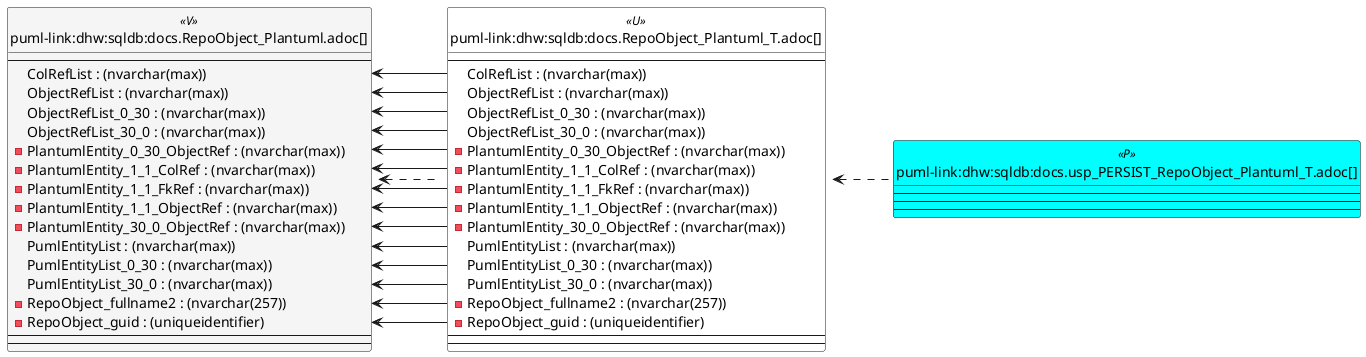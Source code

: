 @startuml
left to right direction
'top to bottom direction
hide circle
'avoide "." issues:
set namespaceSeparator none


skinparam class {
  BackgroundColor White
  BackgroundColor<<FN>> Yellow
  BackgroundColor<<FS>> Yellow
  BackgroundColor<<FT>> LightGray
  BackgroundColor<<IF>> Yellow
  BackgroundColor<<IS>> Yellow
  BackgroundColor<<P>> Aqua
  BackgroundColor<<PC>> Aqua
  BackgroundColor<<SN>> Yellow
  BackgroundColor<<SO>> SlateBlue
  BackgroundColor<<TF>> LightGray
  BackgroundColor<<TR>> Tomato
  BackgroundColor<<U>> White
  BackgroundColor<<V>> WhiteSmoke
  BackgroundColor<<X>> Aqua
  BackgroundColor<<external>> AliceBlue
}


entity "puml-link:dhw:sqldb:docs.RepoObject_Plantuml.adoc[]" as docs.RepoObject_Plantuml << V >> {
  --
  ColRefList : (nvarchar(max))
  ObjectRefList : (nvarchar(max))
  ObjectRefList_0_30 : (nvarchar(max))
  ObjectRefList_30_0 : (nvarchar(max))
  - PlantumlEntity_0_30_ObjectRef : (nvarchar(max))
  - PlantumlEntity_1_1_ColRef : (nvarchar(max))
  - PlantumlEntity_1_1_FkRef : (nvarchar(max))
  - PlantumlEntity_1_1_ObjectRef : (nvarchar(max))
  - PlantumlEntity_30_0_ObjectRef : (nvarchar(max))
  PumlEntityList : (nvarchar(max))
  PumlEntityList_0_30 : (nvarchar(max))
  PumlEntityList_30_0 : (nvarchar(max))
  - RepoObject_fullname2 : (nvarchar(257))
  - RepoObject_guid : (uniqueidentifier)
  --
  --
}

entity "puml-link:dhw:sqldb:docs.RepoObject_Plantuml_T.adoc[]" as docs.RepoObject_Plantuml_T << U >> {
  --
  ColRefList : (nvarchar(max))
  ObjectRefList : (nvarchar(max))
  ObjectRefList_0_30 : (nvarchar(max))
  ObjectRefList_30_0 : (nvarchar(max))
  - PlantumlEntity_0_30_ObjectRef : (nvarchar(max))
  - PlantumlEntity_1_1_ColRef : (nvarchar(max))
  - PlantumlEntity_1_1_FkRef : (nvarchar(max))
  - PlantumlEntity_1_1_ObjectRef : (nvarchar(max))
  - PlantumlEntity_30_0_ObjectRef : (nvarchar(max))
  PumlEntityList : (nvarchar(max))
  PumlEntityList_0_30 : (nvarchar(max))
  PumlEntityList_30_0 : (nvarchar(max))
  - RepoObject_fullname2 : (nvarchar(257))
  - RepoObject_guid : (uniqueidentifier)
  --
  --
}

entity "puml-link:dhw:sqldb:docs.usp_PERSIST_RepoObject_Plantuml_T.adoc[]" as docs.usp_PERSIST_RepoObject_Plantuml_T << P >> {
  --
  --
  --
}

docs.RepoObject_Plantuml <.. docs.RepoObject_Plantuml_T
docs.RepoObject_Plantuml_T <.. docs.usp_PERSIST_RepoObject_Plantuml_T
"docs.RepoObject_Plantuml::ColRefList" <-- "docs.RepoObject_Plantuml_T::ColRefList"
"docs.RepoObject_Plantuml::ObjectRefList" <-- "docs.RepoObject_Plantuml_T::ObjectRefList"
"docs.RepoObject_Plantuml::ObjectRefList_0_30" <-- "docs.RepoObject_Plantuml_T::ObjectRefList_0_30"
"docs.RepoObject_Plantuml::ObjectRefList_30_0" <-- "docs.RepoObject_Plantuml_T::ObjectRefList_30_0"
"docs.RepoObject_Plantuml::PlantumlEntity_0_30_ObjectRef" <-- "docs.RepoObject_Plantuml_T::PlantumlEntity_0_30_ObjectRef"
"docs.RepoObject_Plantuml::PlantumlEntity_1_1_ColRef" <-- "docs.RepoObject_Plantuml_T::PlantumlEntity_1_1_ColRef"
"docs.RepoObject_Plantuml::PlantumlEntity_1_1_FkRef" <-- "docs.RepoObject_Plantuml_T::PlantumlEntity_1_1_FkRef"
"docs.RepoObject_Plantuml::PlantumlEntity_1_1_ObjectRef" <-- "docs.RepoObject_Plantuml_T::PlantumlEntity_1_1_ObjectRef"
"docs.RepoObject_Plantuml::PlantumlEntity_30_0_ObjectRef" <-- "docs.RepoObject_Plantuml_T::PlantumlEntity_30_0_ObjectRef"
"docs.RepoObject_Plantuml::PumlEntityList" <-- "docs.RepoObject_Plantuml_T::PumlEntityList"
"docs.RepoObject_Plantuml::PumlEntityList_0_30" <-- "docs.RepoObject_Plantuml_T::PumlEntityList_0_30"
"docs.RepoObject_Plantuml::PumlEntityList_30_0" <-- "docs.RepoObject_Plantuml_T::PumlEntityList_30_0"
"docs.RepoObject_Plantuml::RepoObject_fullname2" <-- "docs.RepoObject_Plantuml_T::RepoObject_fullname2"
"docs.RepoObject_Plantuml::RepoObject_guid" <-- "docs.RepoObject_Plantuml_T::RepoObject_guid"
@enduml

